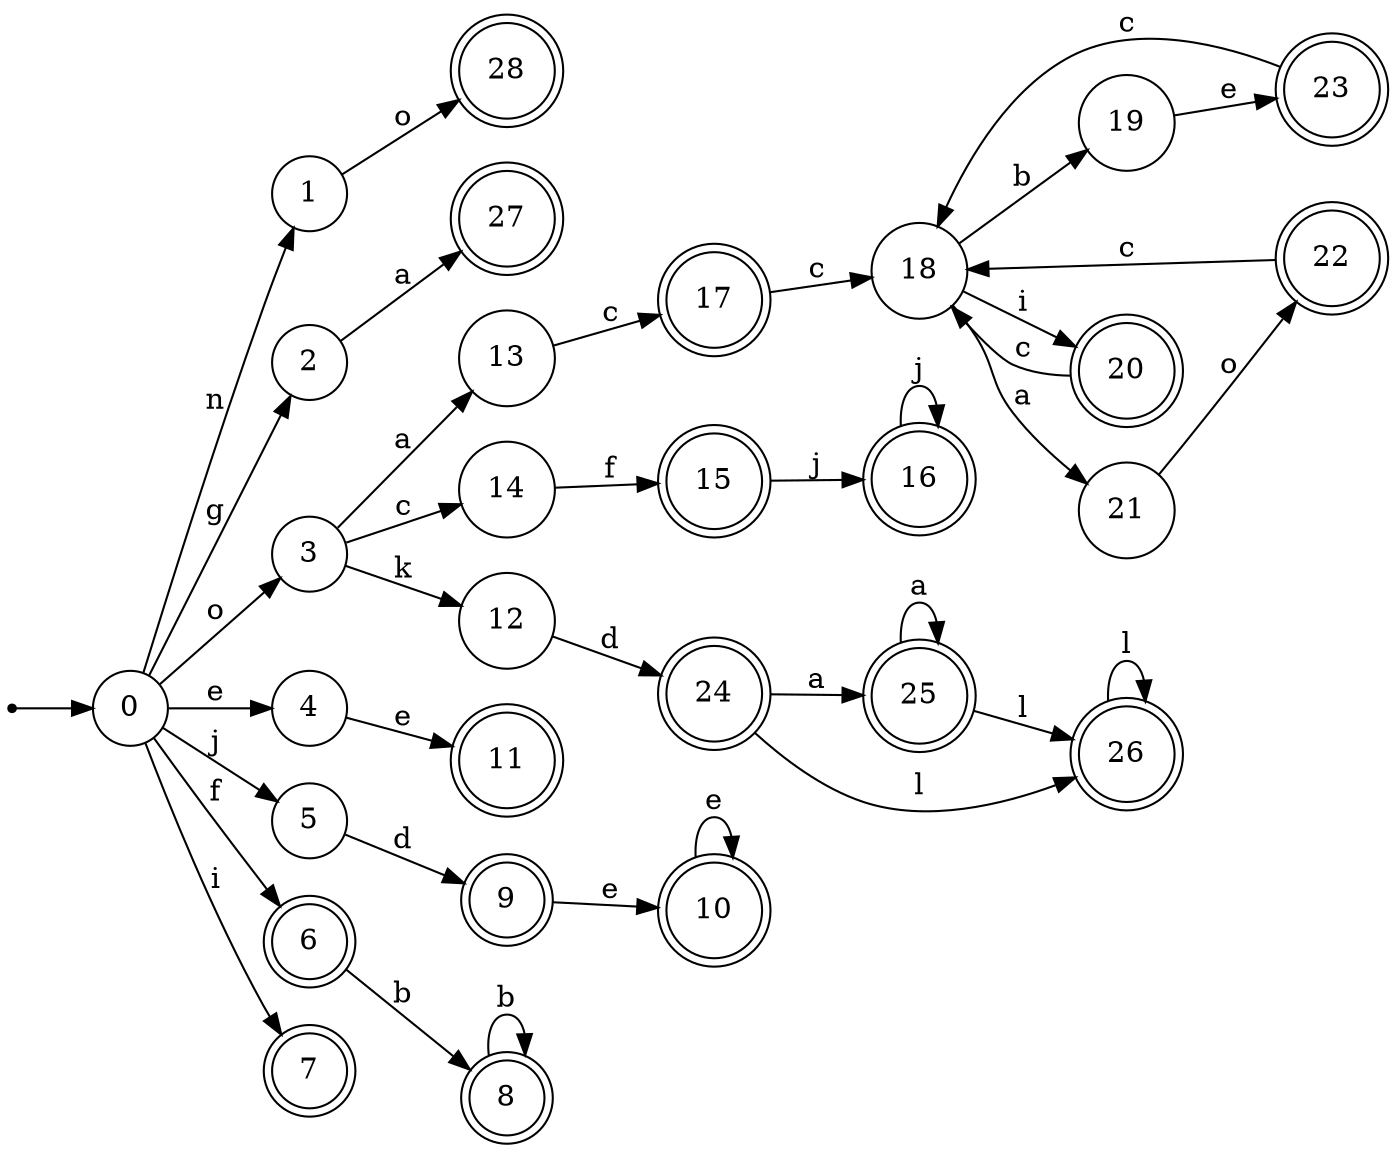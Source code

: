digraph finite_state_machine {
rankdir=LR;
size="20,20";
node [shape = point]; "dummy0"
node [shape = circle]; "0";
"dummy0" -> "0";
node [shape = circle]; "1";
node [shape = circle]; "2";
node [shape = circle]; "3";
node [shape = circle]; "4";
node [shape = circle]; "5";
node [shape = doublecircle]; "6";node [shape = doublecircle]; "7";node [shape = doublecircle]; "8";node [shape = doublecircle]; "9";node [shape = doublecircle]; "10";node [shape = doublecircle]; "11";node [shape = circle]; "12";
node [shape = circle]; "13";
node [shape = circle]; "14";
node [shape = doublecircle]; "15";node [shape = doublecircle]; "16";node [shape = doublecircle]; "17";node [shape = circle]; "18";
node [shape = circle]; "19";
node [shape = doublecircle]; "20";node [shape = circle]; "21";
node [shape = doublecircle]; "22";node [shape = doublecircle]; "23";node [shape = doublecircle]; "24";node [shape = doublecircle]; "25";node [shape = doublecircle]; "26";node [shape = doublecircle]; "27";node [shape = doublecircle]; "28";"0" -> "1" [label = "n"];
 "0" -> "2" [label = "g"];
 "0" -> "3" [label = "o"];
 "0" -> "4" [label = "e"];
 "0" -> "5" [label = "j"];
 "0" -> "6" [label = "f"];
 "0" -> "7" [label = "i"];
 "6" -> "8" [label = "b"];
 "8" -> "8" [label = "b"];
 "5" -> "9" [label = "d"];
 "9" -> "10" [label = "e"];
 "10" -> "10" [label = "e"];
 "4" -> "11" [label = "e"];
 "3" -> "12" [label = "k"];
 "3" -> "13" [label = "a"];
 "3" -> "14" [label = "c"];
 "14" -> "15" [label = "f"];
 "15" -> "16" [label = "j"];
 "16" -> "16" [label = "j"];
 "13" -> "17" [label = "c"];
 "17" -> "18" [label = "c"];
 "18" -> "19" [label = "b"];
 "18" -> "20" [label = "i"];
 "18" -> "21" [label = "a"];
 "21" -> "22" [label = "o"];
 "22" -> "18" [label = "c"];
 "20" -> "18" [label = "c"];
 "19" -> "23" [label = "e"];
 "23" -> "18" [label = "c"];
 "12" -> "24" [label = "d"];
 "24" -> "25" [label = "a"];
 "24" -> "26" [label = "l"];
 "26" -> "26" [label = "l"];
 "25" -> "25" [label = "a"];
 "25" -> "26" [label = "l"];
 "2" -> "27" [label = "a"];
 "1" -> "28" [label = "o"];
 }
